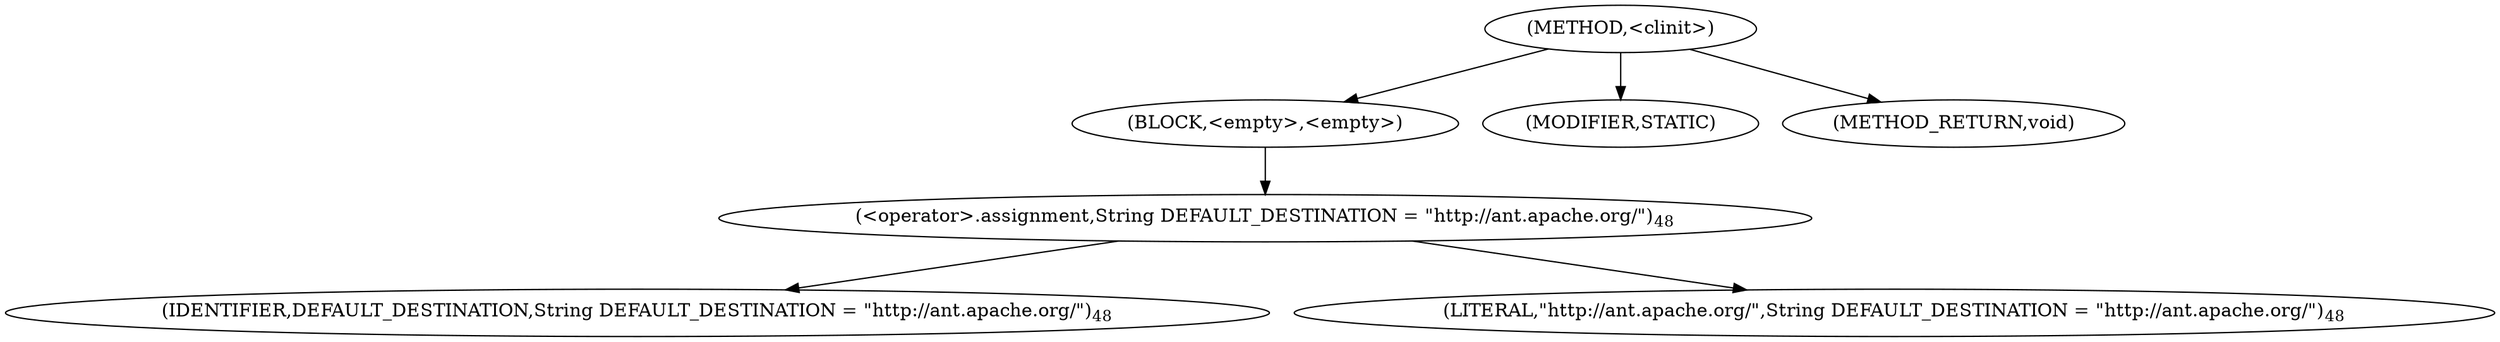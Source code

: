 digraph "&lt;clinit&gt;" {  
"187" [label = <(METHOD,&lt;clinit&gt;)> ]
"188" [label = <(BLOCK,&lt;empty&gt;,&lt;empty&gt;)> ]
"189" [label = <(&lt;operator&gt;.assignment,String DEFAULT_DESTINATION = &quot;http://ant.apache.org/&quot;)<SUB>48</SUB>> ]
"190" [label = <(IDENTIFIER,DEFAULT_DESTINATION,String DEFAULT_DESTINATION = &quot;http://ant.apache.org/&quot;)<SUB>48</SUB>> ]
"191" [label = <(LITERAL,&quot;http://ant.apache.org/&quot;,String DEFAULT_DESTINATION = &quot;http://ant.apache.org/&quot;)<SUB>48</SUB>> ]
"192" [label = <(MODIFIER,STATIC)> ]
"193" [label = <(METHOD_RETURN,void)> ]
  "187" -> "188" 
  "187" -> "192" 
  "187" -> "193" 
  "188" -> "189" 
  "189" -> "190" 
  "189" -> "191" 
}
